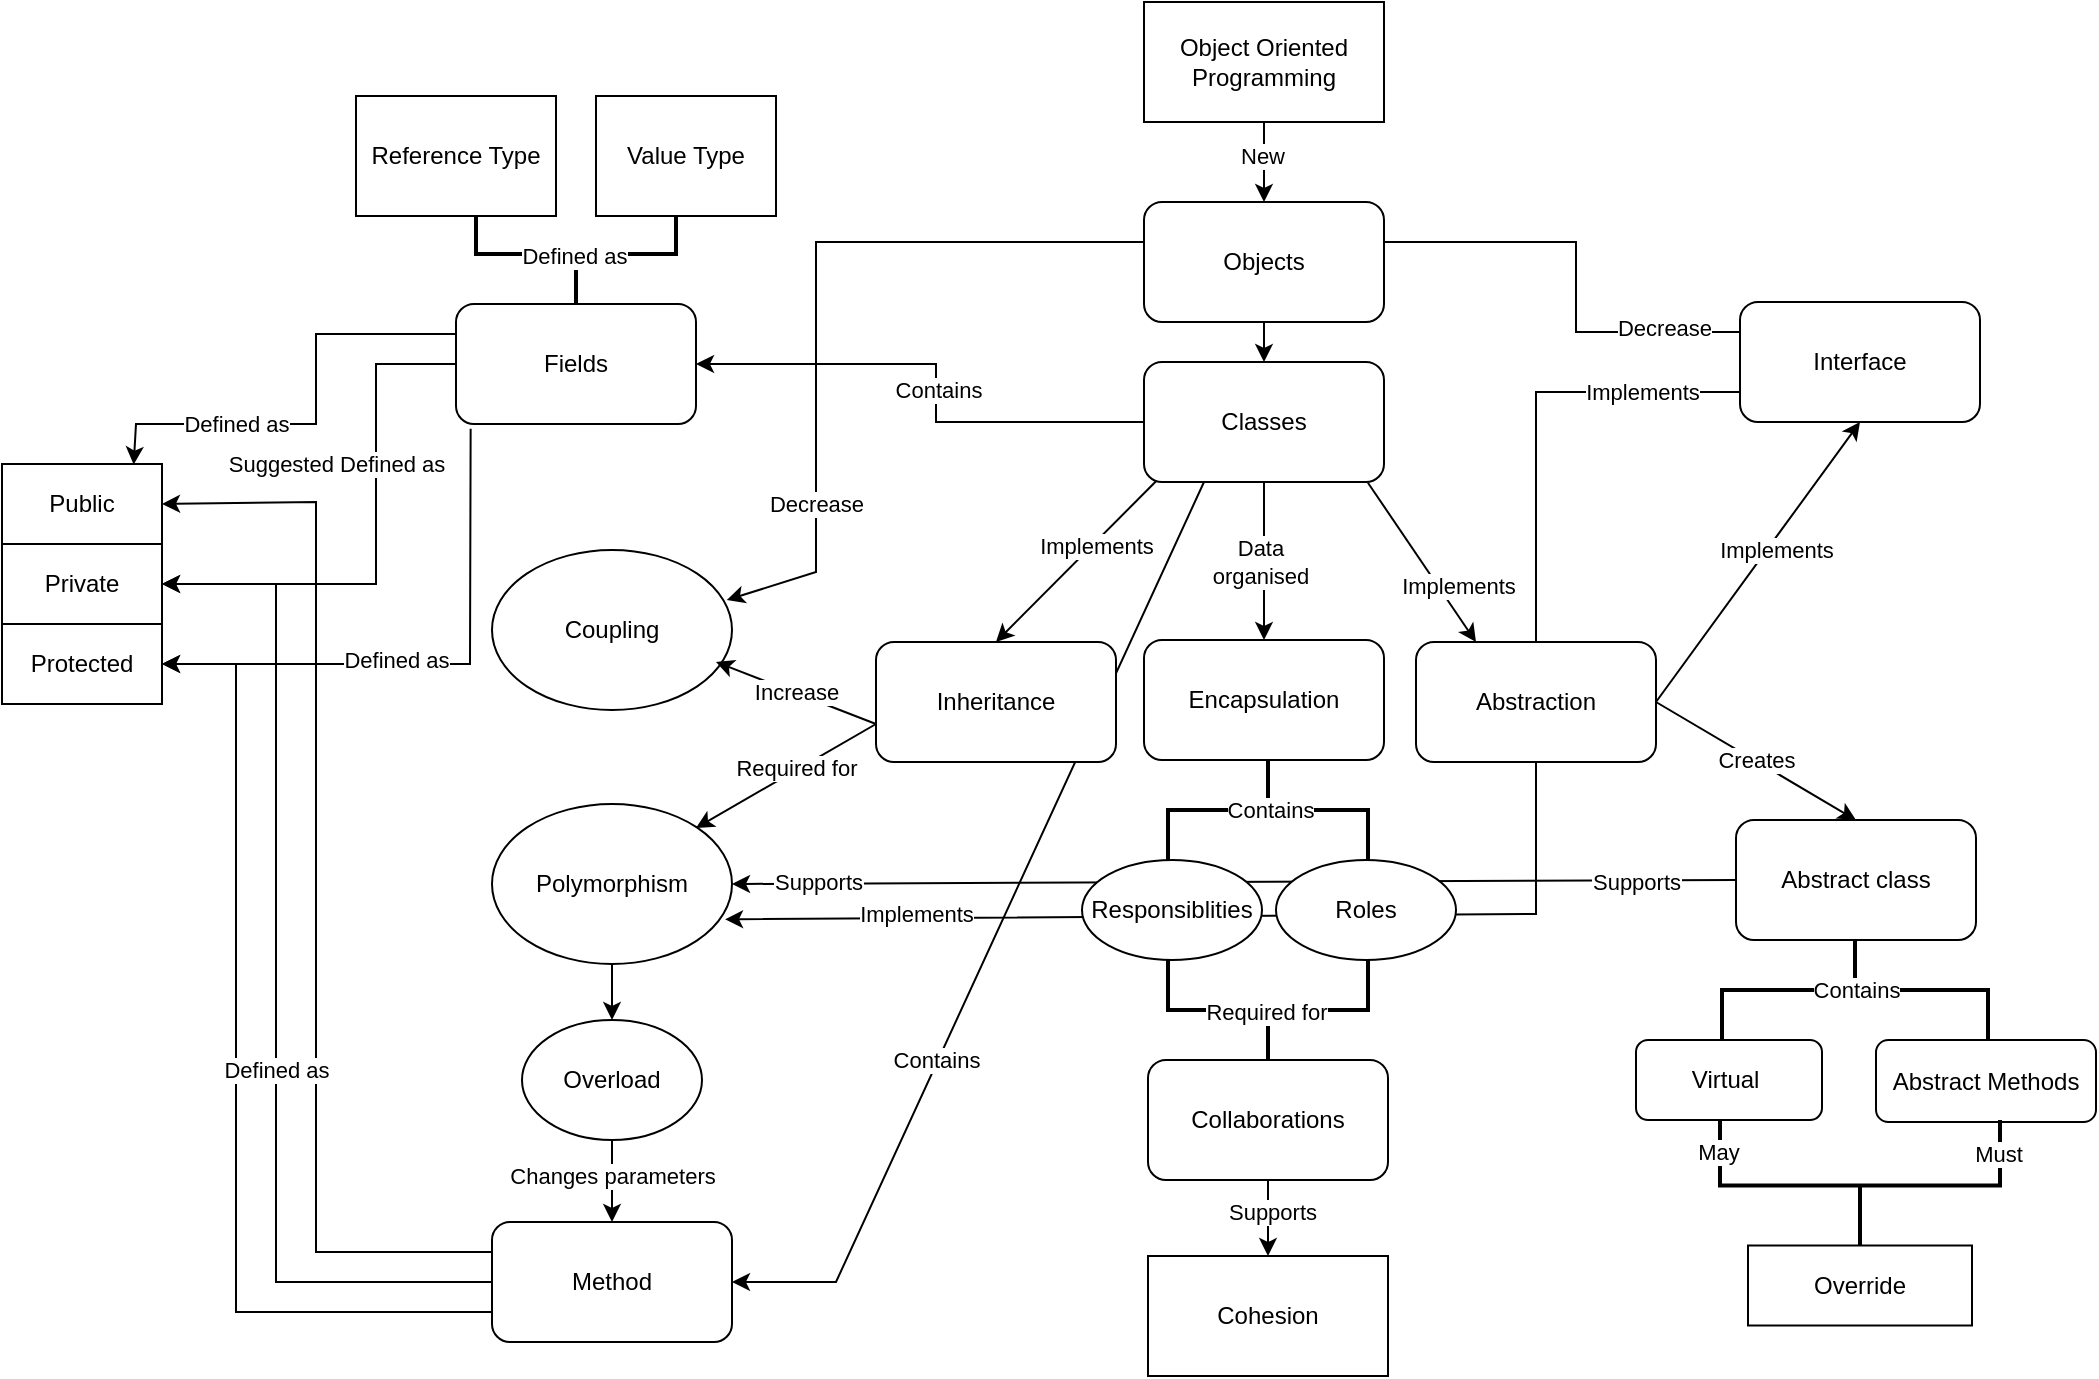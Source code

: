 <mxfile version="22.0.8" type="device">
  <diagram name="Page-1" id="Aa-7N6p1hDV0VfKR5x4D">
    <mxGraphModel dx="2440" dy="668" grid="1" gridSize="10" guides="1" tooltips="1" connect="1" arrows="1" fold="1" page="1" pageScale="1" pageWidth="827" pageHeight="1169" math="0" shadow="0">
      <root>
        <mxCell id="0" />
        <mxCell id="1" parent="0" />
        <mxCell id="veccp04BWZMovoRRQKsQ-106" value="" style="endArrow=classic;html=1;rounded=0;exitX=0;exitY=0.25;exitDx=0;exitDy=0;entryX=0.978;entryY=0.313;entryDx=0;entryDy=0;entryPerimeter=0;" edge="1" parent="1" source="veccp04BWZMovoRRQKsQ-96" target="veccp04BWZMovoRRQKsQ-21">
          <mxGeometry width="50" height="50" relative="1" as="geometry">
            <mxPoint x="490" y="350" as="sourcePoint" />
            <mxPoint x="540" y="300" as="targetPoint" />
            <Array as="points">
              <mxPoint x="510" y="365" />
              <mxPoint x="510" y="320" />
              <mxPoint x="130" y="320" />
              <mxPoint x="130" y="485" />
            </Array>
          </mxGeometry>
        </mxCell>
        <mxCell id="veccp04BWZMovoRRQKsQ-108" value="Decrease" style="edgeLabel;html=1;align=center;verticalAlign=middle;resizable=0;points=[];" vertex="1" connectable="0" parent="veccp04BWZMovoRRQKsQ-106">
          <mxGeometry x="0.775" relative="1" as="geometry">
            <mxPoint as="offset" />
          </mxGeometry>
        </mxCell>
        <mxCell id="veccp04BWZMovoRRQKsQ-103" value="" style="endArrow=classic;html=1;rounded=0;exitX=0;exitY=0.75;exitDx=0;exitDy=0;entryX=0.971;entryY=0.721;entryDx=0;entryDy=0;entryPerimeter=0;" edge="1" parent="1" source="veccp04BWZMovoRRQKsQ-96" target="veccp04BWZMovoRRQKsQ-11">
          <mxGeometry width="50" height="50" relative="1" as="geometry">
            <mxPoint x="510" y="400" as="sourcePoint" />
            <mxPoint x="560" y="350" as="targetPoint" />
            <Array as="points">
              <mxPoint x="490" y="395" />
              <mxPoint x="490" y="656" />
            </Array>
          </mxGeometry>
        </mxCell>
        <mxCell id="veccp04BWZMovoRRQKsQ-104" value="Implements" style="edgeLabel;html=1;align=center;verticalAlign=middle;resizable=0;points=[];" vertex="1" connectable="0" parent="veccp04BWZMovoRRQKsQ-103">
          <mxGeometry x="-0.805" y="1" relative="1" as="geometry">
            <mxPoint x="26" y="-1" as="offset" />
          </mxGeometry>
        </mxCell>
        <mxCell id="veccp04BWZMovoRRQKsQ-80" value="" style="endArrow=classic;html=1;rounded=0;exitX=0;exitY=0.5;exitDx=0;exitDy=0;entryX=1;entryY=0.5;entryDx=0;entryDy=0;" edge="1" parent="1" source="veccp04BWZMovoRRQKsQ-79" target="veccp04BWZMovoRRQKsQ-11">
          <mxGeometry width="50" height="50" relative="1" as="geometry">
            <mxPoint x="480" y="690" as="sourcePoint" />
            <mxPoint x="530" y="640" as="targetPoint" />
          </mxGeometry>
        </mxCell>
        <mxCell id="veccp04BWZMovoRRQKsQ-81" value="Supports" style="edgeLabel;html=1;align=center;verticalAlign=middle;resizable=0;points=[];" vertex="1" connectable="0" parent="veccp04BWZMovoRRQKsQ-80">
          <mxGeometry x="-0.744" y="-1" relative="1" as="geometry">
            <mxPoint x="14" y="1" as="offset" />
          </mxGeometry>
        </mxCell>
        <mxCell id="veccp04BWZMovoRRQKsQ-82" value="Supports" style="edgeLabel;html=1;align=center;verticalAlign=middle;resizable=0;points=[];" vertex="1" connectable="0" parent="veccp04BWZMovoRRQKsQ-80">
          <mxGeometry x="0.743" y="-1" relative="1" as="geometry">
            <mxPoint x="-22" as="offset" />
          </mxGeometry>
        </mxCell>
        <mxCell id="veccp04BWZMovoRRQKsQ-69" value="" style="endArrow=classic;html=1;rounded=0;exitX=0.061;exitY=1.039;exitDx=0;exitDy=0;entryX=1;entryY=0.5;entryDx=0;entryDy=0;exitPerimeter=0;" edge="1" parent="1" source="veccp04BWZMovoRRQKsQ-50" target="veccp04BWZMovoRRQKsQ-58">
          <mxGeometry width="50" height="50" relative="1" as="geometry">
            <mxPoint x="-360" y="571" as="sourcePoint" />
            <mxPoint x="-310" y="521" as="targetPoint" />
            <Array as="points">
              <mxPoint x="-43" y="531" />
              <mxPoint x="-70" y="531" />
            </Array>
          </mxGeometry>
        </mxCell>
        <mxCell id="veccp04BWZMovoRRQKsQ-70" value="Defined as" style="edgeLabel;html=1;align=center;verticalAlign=middle;resizable=0;points=[];" vertex="1" connectable="0" parent="veccp04BWZMovoRRQKsQ-69">
          <mxGeometry x="0.215" y="4" relative="1" as="geometry">
            <mxPoint x="10" y="-6" as="offset" />
          </mxGeometry>
        </mxCell>
        <mxCell id="veccp04BWZMovoRRQKsQ-37" value="" style="endArrow=classic;html=1;rounded=0;entryX=1;entryY=0.5;entryDx=0;entryDy=0;exitX=0.25;exitY=1;exitDx=0;exitDy=0;" edge="1" parent="1" source="veccp04BWZMovoRRQKsQ-6" target="veccp04BWZMovoRRQKsQ-31">
          <mxGeometry width="50" height="50" relative="1" as="geometry">
            <mxPoint x="190" y="760" as="sourcePoint" />
            <mxPoint x="240" y="710" as="targetPoint" />
            <Array as="points">
              <mxPoint x="140" y="840" />
            </Array>
          </mxGeometry>
        </mxCell>
        <mxCell id="veccp04BWZMovoRRQKsQ-38" value="Contains" style="edgeLabel;html=1;align=center;verticalAlign=middle;resizable=0;points=[];" vertex="1" connectable="0" parent="veccp04BWZMovoRRQKsQ-37">
          <mxGeometry x="0.099" y="3" relative="1" as="geometry">
            <mxPoint x="-24" y="42" as="offset" />
          </mxGeometry>
        </mxCell>
        <mxCell id="veccp04BWZMovoRRQKsQ-1" value="Object Oriented Programming" style="rounded=0;whiteSpace=wrap;html=1;" vertex="1" parent="1">
          <mxGeometry x="294" y="200" width="120" height="60" as="geometry" />
        </mxCell>
        <mxCell id="veccp04BWZMovoRRQKsQ-2" value="Objects" style="rounded=1;whiteSpace=wrap;html=1;" vertex="1" parent="1">
          <mxGeometry x="294" y="300" width="120" height="60" as="geometry" />
        </mxCell>
        <mxCell id="veccp04BWZMovoRRQKsQ-3" value="" style="endArrow=classic;html=1;rounded=0;exitX=0.5;exitY=1;exitDx=0;exitDy=0;entryX=0.5;entryY=0;entryDx=0;entryDy=0;" edge="1" parent="1" source="veccp04BWZMovoRRQKsQ-1" target="veccp04BWZMovoRRQKsQ-2">
          <mxGeometry width="50" height="50" relative="1" as="geometry">
            <mxPoint x="400" y="380" as="sourcePoint" />
            <mxPoint x="450" y="330" as="targetPoint" />
          </mxGeometry>
        </mxCell>
        <mxCell id="veccp04BWZMovoRRQKsQ-5" value="New" style="edgeLabel;html=1;align=center;verticalAlign=middle;resizable=0;points=[];" vertex="1" connectable="0" parent="veccp04BWZMovoRRQKsQ-3">
          <mxGeometry x="-0.28" y="2" relative="1" as="geometry">
            <mxPoint x="-3" y="2" as="offset" />
          </mxGeometry>
        </mxCell>
        <mxCell id="veccp04BWZMovoRRQKsQ-6" value="Classes" style="rounded=1;whiteSpace=wrap;html=1;" vertex="1" parent="1">
          <mxGeometry x="294" y="380" width="120" height="60" as="geometry" />
        </mxCell>
        <mxCell id="veccp04BWZMovoRRQKsQ-7" value="" style="endArrow=classic;html=1;rounded=0;exitX=0.5;exitY=1;exitDx=0;exitDy=0;entryX=0.5;entryY=0;entryDx=0;entryDy=0;" edge="1" parent="1" source="veccp04BWZMovoRRQKsQ-2" target="veccp04BWZMovoRRQKsQ-6">
          <mxGeometry width="50" height="50" relative="1" as="geometry">
            <mxPoint x="370" y="380" as="sourcePoint" />
            <mxPoint x="420" y="330" as="targetPoint" />
          </mxGeometry>
        </mxCell>
        <mxCell id="veccp04BWZMovoRRQKsQ-9" value="Abstraction" style="rounded=1;whiteSpace=wrap;html=1;" vertex="1" parent="1">
          <mxGeometry x="430" y="520" width="120" height="60" as="geometry" />
        </mxCell>
        <mxCell id="veccp04BWZMovoRRQKsQ-10" value="Encapsulation" style="rounded=1;whiteSpace=wrap;html=1;" vertex="1" parent="1">
          <mxGeometry x="294" y="519" width="120" height="60" as="geometry" />
        </mxCell>
        <mxCell id="veccp04BWZMovoRRQKsQ-11" value="Polymorphism" style="ellipse;whiteSpace=wrap;html=1;" vertex="1" parent="1">
          <mxGeometry x="-32" y="601" width="120" height="80" as="geometry" />
        </mxCell>
        <mxCell id="veccp04BWZMovoRRQKsQ-12" value="" style="endArrow=classic;html=1;rounded=0;exitX=0.05;exitY=0.994;exitDx=0;exitDy=0;exitPerimeter=0;entryX=0.5;entryY=0;entryDx=0;entryDy=0;" edge="1" parent="1" source="veccp04BWZMovoRRQKsQ-6" target="veccp04BWZMovoRRQKsQ-8">
          <mxGeometry width="50" height="50" relative="1" as="geometry">
            <mxPoint y="560" as="sourcePoint" />
            <mxPoint x="50" y="510" as="targetPoint" />
          </mxGeometry>
        </mxCell>
        <mxCell id="veccp04BWZMovoRRQKsQ-17" value="Implements" style="edgeLabel;html=1;align=center;verticalAlign=middle;resizable=0;points=[];" vertex="1" connectable="0" parent="veccp04BWZMovoRRQKsQ-12">
          <mxGeometry x="-0.228" y="1" relative="1" as="geometry">
            <mxPoint as="offset" />
          </mxGeometry>
        </mxCell>
        <mxCell id="veccp04BWZMovoRRQKsQ-13" value="" style="endArrow=classic;html=1;rounded=0;exitX=0.933;exitY=1.006;exitDx=0;exitDy=0;exitPerimeter=0;entryX=0.25;entryY=0;entryDx=0;entryDy=0;" edge="1" parent="1" source="veccp04BWZMovoRRQKsQ-6" target="veccp04BWZMovoRRQKsQ-9">
          <mxGeometry width="50" height="50" relative="1" as="geometry">
            <mxPoint x="390" y="600" as="sourcePoint" />
            <mxPoint x="440" y="550" as="targetPoint" />
          </mxGeometry>
        </mxCell>
        <mxCell id="veccp04BWZMovoRRQKsQ-18" value="Implements" style="edgeLabel;html=1;align=center;verticalAlign=middle;resizable=0;points=[];" vertex="1" connectable="0" parent="veccp04BWZMovoRRQKsQ-13">
          <mxGeometry x="-0.024" relative="1" as="geometry">
            <mxPoint x="18" y="12" as="offset" />
          </mxGeometry>
        </mxCell>
        <mxCell id="veccp04BWZMovoRRQKsQ-14" value="" style="endArrow=classic;html=1;rounded=0;exitX=0.5;exitY=1;exitDx=0;exitDy=0;entryX=0.5;entryY=0;entryDx=0;entryDy=0;" edge="1" parent="1" source="veccp04BWZMovoRRQKsQ-6" target="veccp04BWZMovoRRQKsQ-10">
          <mxGeometry width="50" height="50" relative="1" as="geometry">
            <mxPoint x="370" y="460" as="sourcePoint" />
            <mxPoint x="370" y="500" as="targetPoint" />
          </mxGeometry>
        </mxCell>
        <mxCell id="veccp04BWZMovoRRQKsQ-15" value="Data &lt;br&gt;organised" style="edgeLabel;html=1;align=center;verticalAlign=middle;resizable=0;points=[];" vertex="1" connectable="0" parent="veccp04BWZMovoRRQKsQ-14">
          <mxGeometry x="-0.242" y="-1" relative="1" as="geometry">
            <mxPoint x="-1" y="10" as="offset" />
          </mxGeometry>
        </mxCell>
        <mxCell id="veccp04BWZMovoRRQKsQ-19" value="" style="endArrow=classic;html=1;rounded=0;exitX=0;exitY=0.5;exitDx=0;exitDy=0;entryX=0.85;entryY=0.15;entryDx=0;entryDy=0;entryPerimeter=0;" edge="1" parent="1" target="veccp04BWZMovoRRQKsQ-11">
          <mxGeometry width="50" height="50" relative="1" as="geometry">
            <mxPoint x="160" y="561" as="sourcePoint" />
            <mxPoint x="70.426" y="620.716" as="targetPoint" />
          </mxGeometry>
        </mxCell>
        <mxCell id="veccp04BWZMovoRRQKsQ-20" value="Required for" style="edgeLabel;html=1;align=center;verticalAlign=middle;resizable=0;points=[];" vertex="1" connectable="0" parent="veccp04BWZMovoRRQKsQ-19">
          <mxGeometry x="-0.337" relative="1" as="geometry">
            <mxPoint x="-10" y="4" as="offset" />
          </mxGeometry>
        </mxCell>
        <mxCell id="veccp04BWZMovoRRQKsQ-21" value="Coupling" style="ellipse;whiteSpace=wrap;html=1;" vertex="1" parent="1">
          <mxGeometry x="-32" y="474" width="120" height="80" as="geometry" />
        </mxCell>
        <mxCell id="veccp04BWZMovoRRQKsQ-22" value="" style="endArrow=classic;html=1;rounded=0;exitX=0;exitY=0.5;exitDx=0;exitDy=0;" edge="1" parent="1">
          <mxGeometry width="50" height="50" relative="1" as="geometry">
            <mxPoint x="160" y="561" as="sourcePoint" />
            <mxPoint x="80" y="530" as="targetPoint" />
          </mxGeometry>
        </mxCell>
        <mxCell id="veccp04BWZMovoRRQKsQ-23" value="Increase" style="edgeLabel;html=1;align=center;verticalAlign=middle;resizable=0;points=[];" vertex="1" connectable="0" parent="veccp04BWZMovoRRQKsQ-22">
          <mxGeometry x="-0.158" y="-1" relative="1" as="geometry">
            <mxPoint x="-7" y="-2" as="offset" />
          </mxGeometry>
        </mxCell>
        <mxCell id="veccp04BWZMovoRRQKsQ-27" value="Overload" style="ellipse;whiteSpace=wrap;html=1;" vertex="1" parent="1">
          <mxGeometry x="-17" y="709" width="90" height="60" as="geometry" />
        </mxCell>
        <mxCell id="veccp04BWZMovoRRQKsQ-29" value="" style="endArrow=classic;html=1;rounded=0;exitX=0.5;exitY=1;exitDx=0;exitDy=0;entryX=0.5;entryY=0;entryDx=0;entryDy=0;" edge="1" parent="1" source="veccp04BWZMovoRRQKsQ-11" target="veccp04BWZMovoRRQKsQ-27">
          <mxGeometry width="50" height="50" relative="1" as="geometry">
            <mxPoint x="-150" y="670" as="sourcePoint" />
            <mxPoint x="-100" y="620" as="targetPoint" />
          </mxGeometry>
        </mxCell>
        <mxCell id="veccp04BWZMovoRRQKsQ-31" value="Method" style="rounded=1;whiteSpace=wrap;html=1;" vertex="1" parent="1">
          <mxGeometry x="-32" y="810" width="120" height="60" as="geometry" />
        </mxCell>
        <mxCell id="veccp04BWZMovoRRQKsQ-32" value="" style="endArrow=classic;html=1;rounded=0;exitX=0.5;exitY=1;exitDx=0;exitDy=0;entryX=0.5;entryY=0;entryDx=0;entryDy=0;" edge="1" parent="1" source="veccp04BWZMovoRRQKsQ-27" target="veccp04BWZMovoRRQKsQ-31">
          <mxGeometry width="50" height="50" relative="1" as="geometry">
            <mxPoint x="-280" y="700" as="sourcePoint" />
            <mxPoint x="-230" y="650" as="targetPoint" />
          </mxGeometry>
        </mxCell>
        <mxCell id="veccp04BWZMovoRRQKsQ-35" value="Changes parameters" style="edgeLabel;html=1;align=center;verticalAlign=middle;resizable=0;points=[];" vertex="1" connectable="0" parent="veccp04BWZMovoRRQKsQ-32">
          <mxGeometry x="-0.269" y="-1" relative="1" as="geometry">
            <mxPoint x="1" y="3" as="offset" />
          </mxGeometry>
        </mxCell>
        <mxCell id="veccp04BWZMovoRRQKsQ-8" value="Inheritance" style="rounded=1;whiteSpace=wrap;html=1;" vertex="1" parent="1">
          <mxGeometry x="160" y="520" width="120" height="60" as="geometry" />
        </mxCell>
        <mxCell id="veccp04BWZMovoRRQKsQ-39" value="Responsiblities" style="ellipse;whiteSpace=wrap;html=1;" vertex="1" parent="1">
          <mxGeometry x="263" y="629" width="90" height="50" as="geometry" />
        </mxCell>
        <mxCell id="veccp04BWZMovoRRQKsQ-40" value="Roles" style="ellipse;whiteSpace=wrap;html=1;" vertex="1" parent="1">
          <mxGeometry x="360" y="629" width="90" height="50" as="geometry" />
        </mxCell>
        <mxCell id="veccp04BWZMovoRRQKsQ-41" value="" style="strokeWidth=2;html=1;shape=mxgraph.flowchart.annotation_2;align=left;labelPosition=right;pointerEvents=1;rotation=90;" vertex="1" parent="1">
          <mxGeometry x="331" y="554" width="50" height="100" as="geometry" />
        </mxCell>
        <mxCell id="veccp04BWZMovoRRQKsQ-43" value="" style="strokeWidth=2;html=1;shape=mxgraph.flowchart.annotation_2;align=left;labelPosition=right;pointerEvents=1;rotation=-90;" vertex="1" parent="1">
          <mxGeometry x="331" y="654" width="50" height="100" as="geometry" />
        </mxCell>
        <mxCell id="veccp04BWZMovoRRQKsQ-45" value="Collaborations" style="rounded=1;whiteSpace=wrap;html=1;" vertex="1" parent="1">
          <mxGeometry x="296" y="729" width="120" height="60" as="geometry" />
        </mxCell>
        <mxCell id="veccp04BWZMovoRRQKsQ-46" value="Cohesion" style="rounded=0;whiteSpace=wrap;html=1;" vertex="1" parent="1">
          <mxGeometry x="296" y="827" width="120" height="60" as="geometry" />
        </mxCell>
        <mxCell id="veccp04BWZMovoRRQKsQ-47" value="" style="endArrow=classic;html=1;rounded=0;entryX=0.5;entryY=0;entryDx=0;entryDy=0;exitX=0.5;exitY=1;exitDx=0;exitDy=0;" edge="1" parent="1" source="veccp04BWZMovoRRQKsQ-45" target="veccp04BWZMovoRRQKsQ-46">
          <mxGeometry width="50" height="50" relative="1" as="geometry">
            <mxPoint x="150" y="779" as="sourcePoint" />
            <mxPoint x="200" y="729" as="targetPoint" />
          </mxGeometry>
        </mxCell>
        <mxCell id="veccp04BWZMovoRRQKsQ-48" value="Supports" style="edgeLabel;html=1;align=center;verticalAlign=middle;resizable=0;points=[];" vertex="1" connectable="0" parent="veccp04BWZMovoRRQKsQ-47">
          <mxGeometry x="-0.148" y="2" relative="1" as="geometry">
            <mxPoint as="offset" />
          </mxGeometry>
        </mxCell>
        <mxCell id="veccp04BWZMovoRRQKsQ-50" value="Fields" style="rounded=1;whiteSpace=wrap;html=1;" vertex="1" parent="1">
          <mxGeometry x="-50" y="351" width="120" height="60" as="geometry" />
        </mxCell>
        <mxCell id="veccp04BWZMovoRRQKsQ-53" value="" style="strokeWidth=2;html=1;shape=mxgraph.flowchart.annotation_2;align=left;labelPosition=right;pointerEvents=1;rotation=-90;" vertex="1" parent="1">
          <mxGeometry x="-15" y="276" width="50" height="100" as="geometry" />
        </mxCell>
        <mxCell id="veccp04BWZMovoRRQKsQ-54" value="Reference Type" style="rounded=0;whiteSpace=wrap;html=1;" vertex="1" parent="1">
          <mxGeometry x="-100" y="247" width="100" height="60" as="geometry" />
        </mxCell>
        <mxCell id="veccp04BWZMovoRRQKsQ-55" value="Value Type" style="rounded=0;whiteSpace=wrap;html=1;" vertex="1" parent="1">
          <mxGeometry x="20" y="247" width="90" height="60" as="geometry" />
        </mxCell>
        <mxCell id="veccp04BWZMovoRRQKsQ-56" value="Public" style="rounded=0;whiteSpace=wrap;html=1;" vertex="1" parent="1">
          <mxGeometry x="-277" y="431" width="80" height="40" as="geometry" />
        </mxCell>
        <mxCell id="veccp04BWZMovoRRQKsQ-57" value="Private" style="rounded=0;whiteSpace=wrap;html=1;" vertex="1" parent="1">
          <mxGeometry x="-277" y="471" width="80" height="40" as="geometry" />
        </mxCell>
        <mxCell id="veccp04BWZMovoRRQKsQ-58" value="Protected" style="rounded=0;whiteSpace=wrap;html=1;" vertex="1" parent="1">
          <mxGeometry x="-277" y="511" width="80" height="40" as="geometry" />
        </mxCell>
        <mxCell id="veccp04BWZMovoRRQKsQ-60" value="" style="endArrow=classic;html=1;rounded=0;exitX=0;exitY=0.25;exitDx=0;exitDy=0;entryX=1;entryY=0.5;entryDx=0;entryDy=0;" edge="1" parent="1" source="veccp04BWZMovoRRQKsQ-31" target="veccp04BWZMovoRRQKsQ-56">
          <mxGeometry width="50" height="50" relative="1" as="geometry">
            <mxPoint x="-49.0" y="840" as="sourcePoint" />
            <mxPoint x="-150" y="440" as="targetPoint" />
            <Array as="points">
              <mxPoint x="-120" y="825" />
              <mxPoint x="-120" y="450" />
            </Array>
          </mxGeometry>
        </mxCell>
        <mxCell id="veccp04BWZMovoRRQKsQ-64" value="" style="endArrow=classic;html=1;rounded=0;exitX=0;exitY=0.25;exitDx=0;exitDy=0;entryX=0.823;entryY=0.007;entryDx=0;entryDy=0;entryPerimeter=0;" edge="1" parent="1" source="veccp04BWZMovoRRQKsQ-50" target="veccp04BWZMovoRRQKsQ-56">
          <mxGeometry width="50" height="50" relative="1" as="geometry">
            <mxPoint x="-49" y="381.0" as="sourcePoint" />
            <mxPoint x="-150" y="451" as="targetPoint" />
            <Array as="points">
              <mxPoint x="-120" y="366" />
              <mxPoint x="-120" y="411" />
              <mxPoint x="-210" y="411" />
            </Array>
          </mxGeometry>
        </mxCell>
        <mxCell id="veccp04BWZMovoRRQKsQ-67" value="Defined as" style="edgeLabel;html=1;align=center;verticalAlign=middle;resizable=0;points=[];" vertex="1" connectable="0" parent="veccp04BWZMovoRRQKsQ-64">
          <mxGeometry x="-0.27" y="-3" relative="1" as="geometry">
            <mxPoint x="-37" y="33" as="offset" />
          </mxGeometry>
        </mxCell>
        <mxCell id="veccp04BWZMovoRRQKsQ-65" value="" style="endArrow=classic;html=1;rounded=0;exitX=0;exitY=0.5;exitDx=0;exitDy=0;entryX=1;entryY=0.5;entryDx=0;entryDy=0;" edge="1" parent="1" source="veccp04BWZMovoRRQKsQ-50" target="veccp04BWZMovoRRQKsQ-57">
          <mxGeometry width="50" height="50" relative="1" as="geometry">
            <mxPoint x="-100" y="441" as="sourcePoint" />
            <mxPoint x="-50" y="391" as="targetPoint" />
            <Array as="points">
              <mxPoint x="-90" y="381" />
              <mxPoint x="-90" y="491" />
            </Array>
          </mxGeometry>
        </mxCell>
        <mxCell id="veccp04BWZMovoRRQKsQ-66" value="Suggested Defined as" style="edgeLabel;html=1;align=center;verticalAlign=middle;resizable=0;points=[];" vertex="1" connectable="0" parent="veccp04BWZMovoRRQKsQ-65">
          <mxGeometry x="-0.268" relative="1" as="geometry">
            <mxPoint x="-20" y="-4" as="offset" />
          </mxGeometry>
        </mxCell>
        <mxCell id="veccp04BWZMovoRRQKsQ-73" value="" style="endArrow=classic;html=1;rounded=0;exitX=0;exitY=0.5;exitDx=0;exitDy=0;entryX=1;entryY=0.5;entryDx=0;entryDy=0;" edge="1" parent="1" source="veccp04BWZMovoRRQKsQ-31" target="veccp04BWZMovoRRQKsQ-57">
          <mxGeometry width="50" height="50" relative="1" as="geometry">
            <mxPoint x="-390" y="680" as="sourcePoint" />
            <mxPoint x="-340" y="630" as="targetPoint" />
            <Array as="points">
              <mxPoint x="-140" y="840" />
              <mxPoint x="-140" y="491" />
            </Array>
          </mxGeometry>
        </mxCell>
        <mxCell id="veccp04BWZMovoRRQKsQ-74" value="" style="endArrow=classic;html=1;rounded=0;exitX=0;exitY=0.75;exitDx=0;exitDy=0;entryX=1;entryY=0.5;entryDx=0;entryDy=0;" edge="1" parent="1" source="veccp04BWZMovoRRQKsQ-31" target="veccp04BWZMovoRRQKsQ-58">
          <mxGeometry width="50" height="50" relative="1" as="geometry">
            <mxPoint x="-250" y="780" as="sourcePoint" />
            <mxPoint x="-200" y="730" as="targetPoint" />
            <Array as="points">
              <mxPoint x="-160" y="855" />
              <mxPoint x="-160" y="531" />
            </Array>
          </mxGeometry>
        </mxCell>
        <mxCell id="veccp04BWZMovoRRQKsQ-77" value="Defined as" style="edgeLabel;html=1;align=center;verticalAlign=middle;resizable=0;points=[];" vertex="1" connectable="0" parent="veccp04BWZMovoRRQKsQ-74">
          <mxGeometry x="0.01" y="3" relative="1" as="geometry">
            <mxPoint x="23" y="-2" as="offset" />
          </mxGeometry>
        </mxCell>
        <mxCell id="veccp04BWZMovoRRQKsQ-79" value="Abstract class" style="rounded=1;whiteSpace=wrap;html=1;" vertex="1" parent="1">
          <mxGeometry x="590" y="609" width="120" height="60" as="geometry" />
        </mxCell>
        <mxCell id="veccp04BWZMovoRRQKsQ-83" value="" style="endArrow=classic;html=1;rounded=0;exitX=1;exitY=0.5;exitDx=0;exitDy=0;entryX=0.5;entryY=0;entryDx=0;entryDy=0;" edge="1" parent="1" source="veccp04BWZMovoRRQKsQ-9" target="veccp04BWZMovoRRQKsQ-79">
          <mxGeometry width="50" height="50" relative="1" as="geometry">
            <mxPoint x="640" y="510" as="sourcePoint" />
            <mxPoint x="690" y="460" as="targetPoint" />
          </mxGeometry>
        </mxCell>
        <mxCell id="veccp04BWZMovoRRQKsQ-84" value="Creates" style="edgeLabel;html=1;align=center;verticalAlign=middle;resizable=0;points=[];" vertex="1" connectable="0" parent="veccp04BWZMovoRRQKsQ-83">
          <mxGeometry x="-0.274" y="-1" relative="1" as="geometry">
            <mxPoint x="14" y="7" as="offset" />
          </mxGeometry>
        </mxCell>
        <mxCell id="veccp04BWZMovoRRQKsQ-85" value="" style="strokeWidth=2;html=1;shape=mxgraph.flowchart.annotation_2;align=left;labelPosition=right;pointerEvents=1;rotation=90;" vertex="1" parent="1">
          <mxGeometry x="624.5" y="627.5" width="50" height="133" as="geometry" />
        </mxCell>
        <mxCell id="veccp04BWZMovoRRQKsQ-86" value="Virtual&amp;nbsp;" style="rounded=1;whiteSpace=wrap;html=1;" vertex="1" parent="1">
          <mxGeometry x="540" y="719" width="93" height="40" as="geometry" />
        </mxCell>
        <mxCell id="veccp04BWZMovoRRQKsQ-87" value="Abstract Methods" style="rounded=1;whiteSpace=wrap;html=1;" vertex="1" parent="1">
          <mxGeometry x="660" y="719" width="110" height="41" as="geometry" />
        </mxCell>
        <mxCell id="veccp04BWZMovoRRQKsQ-89" value="Contains" style="edgeLabel;html=1;align=center;verticalAlign=middle;resizable=0;points=[];" vertex="1" connectable="0" parent="1">
          <mxGeometry x="649.996" y="694.001" as="geometry" />
        </mxCell>
        <mxCell id="veccp04BWZMovoRRQKsQ-90" value="Contains" style="edgeLabel;html=1;align=center;verticalAlign=middle;resizable=0;points=[];" vertex="1" connectable="0" parent="1">
          <mxGeometry x="354.996" y="606.001" as="geometry">
            <mxPoint x="2" y="-2" as="offset" />
          </mxGeometry>
        </mxCell>
        <mxCell id="veccp04BWZMovoRRQKsQ-92" value="Required for" style="edgeLabel;html=1;align=center;verticalAlign=middle;resizable=0;points=[];" vertex="1" connectable="0" parent="1">
          <mxGeometry x="357.996" y="708.001" as="geometry">
            <mxPoint x="-3" y="-3" as="offset" />
          </mxGeometry>
        </mxCell>
        <mxCell id="veccp04BWZMovoRRQKsQ-93" value="Defined as" style="edgeLabel;html=1;align=center;verticalAlign=middle;resizable=0;points=[];" vertex="1" connectable="0" parent="1">
          <mxGeometry x="-2.004" y="330.001" as="geometry">
            <mxPoint x="11" y="-3" as="offset" />
          </mxGeometry>
        </mxCell>
        <mxCell id="veccp04BWZMovoRRQKsQ-94" value="" style="strokeWidth=2;html=1;shape=mxgraph.flowchart.annotation_2;align=left;labelPosition=right;pointerEvents=1;rotation=-90;" vertex="1" parent="1">
          <mxGeometry x="619.25" y="721.75" width="65.5" height="140" as="geometry" />
        </mxCell>
        <mxCell id="veccp04BWZMovoRRQKsQ-95" value="Override" style="rounded=0;whiteSpace=wrap;html=1;" vertex="1" parent="1">
          <mxGeometry x="596" y="821.75" width="112" height="40" as="geometry" />
        </mxCell>
        <mxCell id="veccp04BWZMovoRRQKsQ-96" value="Interface" style="rounded=1;whiteSpace=wrap;html=1;" vertex="1" parent="1">
          <mxGeometry x="592" y="350" width="120" height="60" as="geometry" />
        </mxCell>
        <mxCell id="veccp04BWZMovoRRQKsQ-97" value="May" style="edgeLabel;html=1;align=center;verticalAlign=middle;resizable=0;points=[];" vertex="1" connectable="0" parent="1">
          <mxGeometry x="580.996" y="775.001" as="geometry" />
        </mxCell>
        <mxCell id="veccp04BWZMovoRRQKsQ-98" value="Must" style="edgeLabel;html=1;align=center;verticalAlign=middle;resizable=0;points=[];" vertex="1" connectable="0" parent="1">
          <mxGeometry x="720.996" y="776.001" as="geometry" />
        </mxCell>
        <mxCell id="veccp04BWZMovoRRQKsQ-99" value="" style="endArrow=classic;html=1;rounded=0;exitX=1;exitY=0.5;exitDx=0;exitDy=0;entryX=0.5;entryY=1;entryDx=0;entryDy=0;" edge="1" parent="1" source="veccp04BWZMovoRRQKsQ-9" target="veccp04BWZMovoRRQKsQ-96">
          <mxGeometry width="50" height="50" relative="1" as="geometry">
            <mxPoint x="550" y="530" as="sourcePoint" />
            <mxPoint x="600" y="480" as="targetPoint" />
          </mxGeometry>
        </mxCell>
        <mxCell id="veccp04BWZMovoRRQKsQ-102" value="Implements" style="edgeLabel;html=1;align=center;verticalAlign=middle;resizable=0;points=[];" vertex="1" connectable="0" parent="veccp04BWZMovoRRQKsQ-99">
          <mxGeometry x="-0.084" y="-3" relative="1" as="geometry">
            <mxPoint x="11" y="-14" as="offset" />
          </mxGeometry>
        </mxCell>
        <mxCell id="veccp04BWZMovoRRQKsQ-100" value="" style="endArrow=classic;html=1;rounded=0;exitX=0;exitY=0.5;exitDx=0;exitDy=0;entryX=1;entryY=0.5;entryDx=0;entryDy=0;" edge="1" parent="1" source="veccp04BWZMovoRRQKsQ-6" target="veccp04BWZMovoRRQKsQ-50">
          <mxGeometry width="50" height="50" relative="1" as="geometry">
            <mxPoint x="140" y="400" as="sourcePoint" />
            <mxPoint x="190" y="350" as="targetPoint" />
            <Array as="points">
              <mxPoint x="190" y="410" />
              <mxPoint x="190" y="381" />
            </Array>
          </mxGeometry>
        </mxCell>
        <mxCell id="veccp04BWZMovoRRQKsQ-101" value="Contains" style="edgeLabel;html=1;align=center;verticalAlign=middle;resizable=0;points=[];" vertex="1" connectable="0" parent="veccp04BWZMovoRRQKsQ-100">
          <mxGeometry x="0.151" relative="1" as="geometry">
            <mxPoint x="13" y="13" as="offset" />
          </mxGeometry>
        </mxCell>
        <mxCell id="veccp04BWZMovoRRQKsQ-105" value="Implements" style="edgeLabel;html=1;align=center;verticalAlign=middle;resizable=0;points=[];" vertex="1" connectable="0" parent="1">
          <mxGeometry x="179.995" y="656.0" as="geometry" />
        </mxCell>
        <mxCell id="veccp04BWZMovoRRQKsQ-110" value="Decrease" style="edgeLabel;html=1;align=center;verticalAlign=middle;resizable=0;points=[];" vertex="1" connectable="0" parent="1">
          <mxGeometry x="554" y="363.005" as="geometry" />
        </mxCell>
      </root>
    </mxGraphModel>
  </diagram>
</mxfile>
